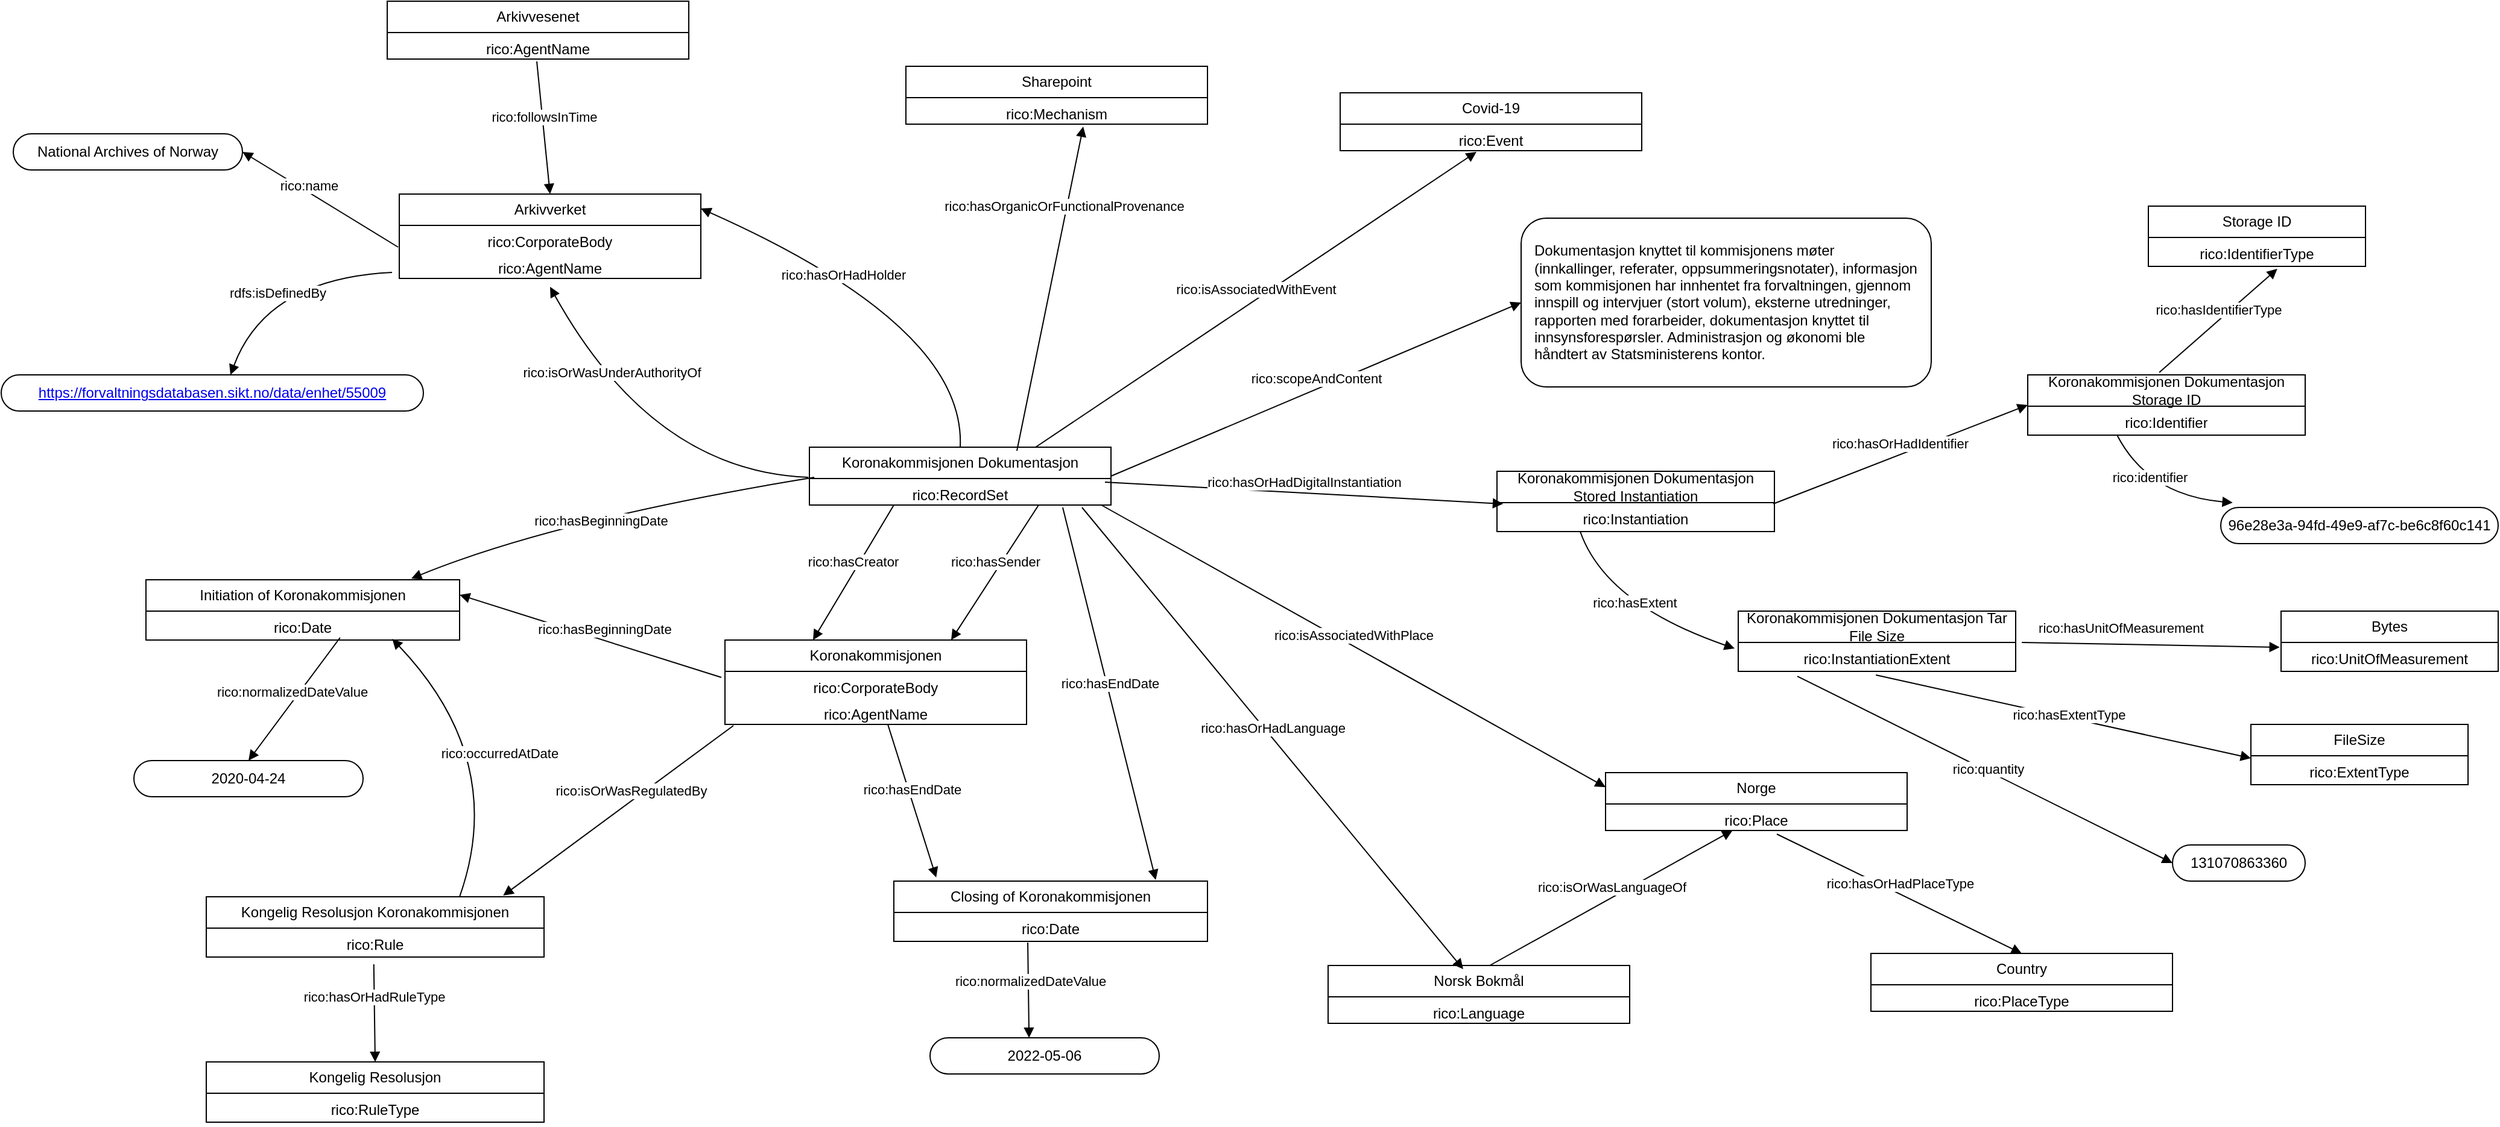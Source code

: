 <mxfile version="23.1.6" type="device">
  <diagram name="Page-1" id="1cF8q0306JEqwwJTlGwe">
    <mxGraphModel dx="1032" dy="1233" grid="1" gridSize="10" guides="1" tooltips="1" connect="1" arrows="1" fold="1" page="1" pageScale="1" pageWidth="2336" pageHeight="1654" math="0" shadow="0">
      <root>
        <mxCell id="0" />
        <mxCell id="1" parent="0" />
        <mxCell id="9tAbXV2A5IAdRQd2oj-A-11" value="Koronakommisjonen Dokumentasjon" style="swimlane;fontStyle=0;childLayout=stackLayout;horizontal=1;startSize=26;fillColor=none;horizontalStack=0;resizeParent=1;resizeParentMax=0;resizeLast=0;collapsible=1;marginBottom=0;whiteSpace=wrap;html=1;" parent="1" vertex="1">
          <mxGeometry x="803" y="640" width="250" height="48" as="geometry">
            <mxRectangle x="920" y="610" width="150" height="30" as="alternateBounds" />
          </mxGeometry>
        </mxCell>
        <mxCell id="9tAbXV2A5IAdRQd2oj-A-12" value="rico:RecordSet" style="text;strokeColor=none;fillColor=none;align=center;verticalAlign=top;spacingLeft=4;spacingRight=4;overflow=hidden;rotatable=0;points=[[0,0.5],[1,0.5]];portConstraint=eastwest;whiteSpace=wrap;html=1;" parent="9tAbXV2A5IAdRQd2oj-A-11" vertex="1">
          <mxGeometry y="26" width="250" height="22" as="geometry" />
        </mxCell>
        <mxCell id="czsqDPXMuQd4v_eErH3M-3" value="rico:hasCreator" style="html=1;verticalAlign=bottom;endArrow=block;curved=0;rounded=0;exitX=0.5;exitY=1.182;exitDx=0;exitDy=0;exitPerimeter=0;entryX=0.292;entryY=0;entryDx=0;entryDy=0;entryPerimeter=0;" parent="1" target="czsqDPXMuQd4v_eErH3M-8" edge="1">
          <mxGeometry x="0.0" width="80" relative="1" as="geometry">
            <mxPoint x="873" y="688.004" as="sourcePoint" />
            <mxPoint x="873" y="766" as="targetPoint" />
            <mxPoint as="offset" />
          </mxGeometry>
        </mxCell>
        <mxCell id="czsqDPXMuQd4v_eErH3M-8" value="Koronakommisjonen" style="swimlane;fontStyle=0;childLayout=stackLayout;horizontal=1;startSize=26;fillColor=none;horizontalStack=0;resizeParent=1;resizeParentMax=0;resizeLast=0;collapsible=1;marginBottom=0;whiteSpace=wrap;html=1;" parent="1" vertex="1">
          <mxGeometry x="733" y="800" width="250" height="70" as="geometry">
            <mxRectangle x="850" y="770" width="150" height="30" as="alternateBounds" />
          </mxGeometry>
        </mxCell>
        <mxCell id="czsqDPXMuQd4v_eErH3M-9" value="rico:CorporateBody" style="text;strokeColor=none;fillColor=none;align=center;verticalAlign=top;spacingLeft=4;spacingRight=4;overflow=hidden;rotatable=0;points=[[0,0.5],[1,0.5]];portConstraint=eastwest;whiteSpace=wrap;html=1;" parent="czsqDPXMuQd4v_eErH3M-8" vertex="1">
          <mxGeometry y="26" width="250" height="22" as="geometry" />
        </mxCell>
        <mxCell id="czsqDPXMuQd4v_eErH3M-10" value="rico:AgentName" style="text;strokeColor=none;fillColor=none;align=center;verticalAlign=top;spacingLeft=4;spacingRight=4;overflow=hidden;rotatable=0;points=[[0,0.5],[1,0.5]];portConstraint=eastwest;whiteSpace=wrap;html=1;" parent="czsqDPXMuQd4v_eErH3M-8" vertex="1">
          <mxGeometry y="48" width="250" height="22" as="geometry" />
        </mxCell>
        <mxCell id="czsqDPXMuQd4v_eErH3M-11" value="rico:hasSender" style="html=1;verticalAlign=bottom;endArrow=block;curved=0;rounded=0;exitX=0.5;exitY=1.182;exitDx=0;exitDy=0;exitPerimeter=0;entryX=0.75;entryY=0;entryDx=0;entryDy=0;" parent="1" target="czsqDPXMuQd4v_eErH3M-8" edge="1">
          <mxGeometry width="80" relative="1" as="geometry">
            <mxPoint x="993" y="688" as="sourcePoint" />
            <mxPoint x="993" y="766" as="targetPoint" />
          </mxGeometry>
        </mxCell>
        <mxCell id="czsqDPXMuQd4v_eErH3M-12" value="&lt;div style=&quot;text-align: left;&quot;&gt;&lt;font style=&quot;font-size: 12px;&quot;&gt;Dokumentasjon knyttet til kommisjonens møter (innkallinger, referater, oppsummeringsnotater), informasjon som kommisjonen har innhentet fra forvaltningen, gjennom innspill og intervjuer (stort volum), eksterne utredninger, rapporten med forarbeider, dokumentasjon knyttet til innsynsforespørsler. Administrasjon og økonomi ble håndtert av Statsministerens kontor.&lt;/font&gt;&lt;br&gt;&lt;/div&gt;" style="html=1;whiteSpace=wrap;perimeterSpacing=0;rounded=1;labelPadding=0;spacingLeft=10;spacingRight=10;" parent="1" vertex="1">
          <mxGeometry x="1393" y="450" width="340" height="140" as="geometry" />
        </mxCell>
        <mxCell id="czsqDPXMuQd4v_eErH3M-16" value="rico:scopeAndContent" style="html=1;verticalAlign=bottom;endArrow=block;curved=0;rounded=0;exitX=1;exitY=0.5;exitDx=0;exitDy=0;entryX=0;entryY=0.5;entryDx=0;entryDy=0;" parent="1" source="9tAbXV2A5IAdRQd2oj-A-11" target="czsqDPXMuQd4v_eErH3M-12" edge="1">
          <mxGeometry width="80" relative="1" as="geometry">
            <mxPoint x="1333" y="660" as="sourcePoint" />
            <mxPoint x="1393" y="644" as="targetPoint" />
          </mxGeometry>
        </mxCell>
        <mxCell id="czsqDPXMuQd4v_eErH3M-17" value="Covid-19" style="swimlane;fontStyle=0;childLayout=stackLayout;horizontal=1;startSize=26;fillColor=none;horizontalStack=0;resizeParent=1;resizeParentMax=0;resizeLast=0;collapsible=1;marginBottom=0;whiteSpace=wrap;html=1;" parent="1" vertex="1">
          <mxGeometry x="1243" y="346" width="250" height="48" as="geometry">
            <mxRectangle x="110" y="100" width="150" height="30" as="alternateBounds" />
          </mxGeometry>
        </mxCell>
        <mxCell id="czsqDPXMuQd4v_eErH3M-18" value="rico:Event" style="text;strokeColor=none;fillColor=none;align=center;verticalAlign=top;spacingLeft=4;spacingRight=4;overflow=hidden;rotatable=0;points=[[0,0.5],[1,0.5]];portConstraint=eastwest;whiteSpace=wrap;html=1;" parent="czsqDPXMuQd4v_eErH3M-17" vertex="1">
          <mxGeometry y="26" width="250" height="22" as="geometry" />
        </mxCell>
        <mxCell id="czsqDPXMuQd4v_eErH3M-19" value="rico:isAssociatedWithEvent" style="html=1;verticalAlign=bottom;endArrow=block;curved=0;rounded=0;exitX=0.75;exitY=0;exitDx=0;exitDy=0;entryX=0.452;entryY=1.045;entryDx=0;entryDy=0;entryPerimeter=0;" parent="1" source="9tAbXV2A5IAdRQd2oj-A-11" target="czsqDPXMuQd4v_eErH3M-18" edge="1">
          <mxGeometry x="0.001" width="80" relative="1" as="geometry">
            <mxPoint x="1243" y="550" as="sourcePoint" />
            <mxPoint x="1423" y="550" as="targetPoint" />
            <mxPoint as="offset" />
          </mxGeometry>
        </mxCell>
        <mxCell id="czsqDPXMuQd4v_eErH3M-20" value="Norge" style="swimlane;fontStyle=0;childLayout=stackLayout;horizontal=1;startSize=26;fillColor=none;horizontalStack=0;resizeParent=1;resizeParentMax=0;resizeLast=0;collapsible=1;marginBottom=0;whiteSpace=wrap;html=1;" parent="1" vertex="1">
          <mxGeometry x="1463" y="910" width="250" height="48" as="geometry">
            <mxRectangle x="780" y="452" width="150" height="30" as="alternateBounds" />
          </mxGeometry>
        </mxCell>
        <mxCell id="czsqDPXMuQd4v_eErH3M-21" value="rico:Place" style="text;strokeColor=none;fillColor=none;align=center;verticalAlign=top;spacingLeft=4;spacingRight=4;overflow=hidden;rotatable=0;points=[[0,0.5],[1,0.5]];portConstraint=eastwest;whiteSpace=wrap;html=1;" parent="czsqDPXMuQd4v_eErH3M-20" vertex="1">
          <mxGeometry y="26" width="250" height="22" as="geometry" />
        </mxCell>
        <mxCell id="czsqDPXMuQd4v_eErH3M-22" value="rico:isAssociatedWithPlace" style="html=1;verticalAlign=bottom;endArrow=block;curved=0;rounded=0;exitX=0.968;exitY=1;exitDx=0;exitDy=0;entryX=0;entryY=0.25;entryDx=0;entryDy=0;exitPerimeter=0;" parent="1" source="9tAbXV2A5IAdRQd2oj-A-12" target="czsqDPXMuQd4v_eErH3M-20" edge="1">
          <mxGeometry x="0.003" width="80" relative="1" as="geometry">
            <mxPoint x="1283" y="730" as="sourcePoint" />
            <mxPoint x="1458" y="609" as="targetPoint" />
            <mxPoint as="offset" />
          </mxGeometry>
        </mxCell>
        <mxCell id="czsqDPXMuQd4v_eErH3M-23" value="Norsk Bokmål" style="swimlane;fontStyle=0;childLayout=stackLayout;horizontal=1;startSize=26;fillColor=none;horizontalStack=0;resizeParent=1;resizeParentMax=0;resizeLast=0;collapsible=1;marginBottom=0;whiteSpace=wrap;html=1;" parent="1" vertex="1">
          <mxGeometry x="1233" y="1070" width="250" height="48" as="geometry">
            <mxRectangle x="1320" y="890" width="150" height="30" as="alternateBounds" />
          </mxGeometry>
        </mxCell>
        <mxCell id="czsqDPXMuQd4v_eErH3M-24" value="rico:Language" style="text;strokeColor=none;fillColor=none;align=center;verticalAlign=top;spacingLeft=4;spacingRight=4;overflow=hidden;rotatable=0;points=[[0,0.5],[1,0.5]];portConstraint=eastwest;whiteSpace=wrap;html=1;" parent="czsqDPXMuQd4v_eErH3M-23" vertex="1">
          <mxGeometry y="26" width="250" height="22" as="geometry" />
        </mxCell>
        <mxCell id="czsqDPXMuQd4v_eErH3M-25" value="rico:hasOrHadLanguage" style="html=1;verticalAlign=bottom;endArrow=block;curved=0;rounded=0;exitX=0.904;exitY=1.091;exitDx=0;exitDy=0;entryX=0.448;entryY=0.063;entryDx=0;entryDy=0;exitPerimeter=0;entryPerimeter=0;" parent="1" source="9tAbXV2A5IAdRQd2oj-A-12" target="czsqDPXMuQd4v_eErH3M-23" edge="1">
          <mxGeometry x="0.003" width="80" relative="1" as="geometry">
            <mxPoint x="1155" y="712" as="sourcePoint" />
            <mxPoint x="1433" y="776" as="targetPoint" />
            <mxPoint as="offset" />
          </mxGeometry>
        </mxCell>
        <mxCell id="czsqDPXMuQd4v_eErH3M-26" value="rico:isOrWasLanguageOf" style="html=1;verticalAlign=bottom;endArrow=block;curved=0;rounded=0;exitX=0.536;exitY=0;exitDx=0;exitDy=0;exitPerimeter=0;" parent="1" source="czsqDPXMuQd4v_eErH3M-23" target="czsqDPXMuQd4v_eErH3M-21" edge="1">
          <mxGeometry x="0.003" width="80" relative="1" as="geometry">
            <mxPoint x="1473" y="1030" as="sourcePoint" />
            <mxPoint x="1759" y="1263" as="targetPoint" />
            <mxPoint as="offset" />
          </mxGeometry>
        </mxCell>
        <mxCell id="czsqDPXMuQd4v_eErH3M-27" value="Country" style="swimlane;fontStyle=0;childLayout=stackLayout;horizontal=1;startSize=26;fillColor=none;horizontalStack=0;resizeParent=1;resizeParentMax=0;resizeLast=0;collapsible=1;marginBottom=0;whiteSpace=wrap;html=1;" parent="1" vertex="1">
          <mxGeometry x="1683" y="1060" width="250" height="48" as="geometry">
            <mxRectangle x="780" y="452" width="150" height="30" as="alternateBounds" />
          </mxGeometry>
        </mxCell>
        <mxCell id="czsqDPXMuQd4v_eErH3M-28" value="rico:PlaceType" style="text;strokeColor=none;fillColor=none;align=center;verticalAlign=top;spacingLeft=4;spacingRight=4;overflow=hidden;rotatable=0;points=[[0,0.5],[1,0.5]];portConstraint=eastwest;whiteSpace=wrap;html=1;" parent="czsqDPXMuQd4v_eErH3M-27" vertex="1">
          <mxGeometry y="26" width="250" height="22" as="geometry" />
        </mxCell>
        <mxCell id="czsqDPXMuQd4v_eErH3M-29" value="rico:hasOrHadPlaceType" style="html=1;verticalAlign=bottom;endArrow=block;curved=0;rounded=0;exitX=0.568;exitY=1.136;exitDx=0;exitDy=0;exitPerimeter=0;entryX=0.5;entryY=0;entryDx=0;entryDy=0;" parent="1" source="czsqDPXMuQd4v_eErH3M-21" target="czsqDPXMuQd4v_eErH3M-27" edge="1">
          <mxGeometry x="0.003" width="80" relative="1" as="geometry">
            <mxPoint x="1613" y="1032" as="sourcePoint" />
            <mxPoint x="1813" y="1020" as="targetPoint" />
            <mxPoint as="offset" />
          </mxGeometry>
        </mxCell>
        <mxCell id="czsqDPXMuQd4v_eErH3M-30" value="Arkivverket" style="swimlane;fontStyle=0;childLayout=stackLayout;horizontal=1;startSize=26;fillColor=none;horizontalStack=0;resizeParent=1;resizeParentMax=0;resizeLast=0;collapsible=1;marginBottom=0;whiteSpace=wrap;html=1;" parent="1" vertex="1">
          <mxGeometry x="463" y="430" width="250" height="70" as="geometry">
            <mxRectangle x="390" y="430" width="150" height="30" as="alternateBounds" />
          </mxGeometry>
        </mxCell>
        <mxCell id="czsqDPXMuQd4v_eErH3M-31" value="rico:CorporateBody" style="text;strokeColor=none;fillColor=none;align=center;verticalAlign=top;spacingLeft=4;spacingRight=4;overflow=hidden;rotatable=0;points=[[0,0.5],[1,0.5]];portConstraint=eastwest;whiteSpace=wrap;html=1;" parent="czsqDPXMuQd4v_eErH3M-30" vertex="1">
          <mxGeometry y="26" width="250" height="22" as="geometry" />
        </mxCell>
        <mxCell id="czsqDPXMuQd4v_eErH3M-32" value="rico:AgentName" style="text;strokeColor=none;fillColor=none;align=center;verticalAlign=top;spacingLeft=4;spacingRight=4;overflow=hidden;rotatable=0;points=[[0,0.5],[1,0.5]];portConstraint=eastwest;whiteSpace=wrap;html=1;" parent="czsqDPXMuQd4v_eErH3M-30" vertex="1">
          <mxGeometry y="48" width="250" height="22" as="geometry" />
        </mxCell>
        <mxCell id="czsqDPXMuQd4v_eErH3M-33" value="Arkivvesenet" style="swimlane;fontStyle=0;childLayout=stackLayout;horizontal=1;startSize=26;fillColor=none;horizontalStack=0;resizeParent=1;resizeParentMax=0;resizeLast=0;collapsible=1;marginBottom=0;whiteSpace=wrap;html=1;" parent="1" vertex="1">
          <mxGeometry x="453" y="270" width="250" height="48" as="geometry">
            <mxRectangle x="390" y="430" width="150" height="30" as="alternateBounds" />
          </mxGeometry>
        </mxCell>
        <mxCell id="czsqDPXMuQd4v_eErH3M-35" value="rico:AgentName" style="text;strokeColor=none;fillColor=none;align=center;verticalAlign=top;spacingLeft=4;spacingRight=4;overflow=hidden;rotatable=0;points=[[0,0.5],[1,0.5]];portConstraint=eastwest;whiteSpace=wrap;html=1;" parent="czsqDPXMuQd4v_eErH3M-33" vertex="1">
          <mxGeometry y="26" width="250" height="22" as="geometry" />
        </mxCell>
        <mxCell id="czsqDPXMuQd4v_eErH3M-36" value="rico:followsInTime" style="html=1;verticalAlign=bottom;endArrow=block;curved=0;rounded=0;exitX=0.496;exitY=1.091;exitDx=0;exitDy=0;exitPerimeter=0;entryX=0.5;entryY=0;entryDx=0;entryDy=0;" parent="1" source="czsqDPXMuQd4v_eErH3M-35" target="czsqDPXMuQd4v_eErH3M-30" edge="1">
          <mxGeometry width="80" relative="1" as="geometry">
            <mxPoint x="673" y="420" as="sourcePoint" />
            <mxPoint x="647" y="490" as="targetPoint" />
            <mxPoint as="offset" />
          </mxGeometry>
        </mxCell>
        <mxCell id="czsqDPXMuQd4v_eErH3M-37" value="rico:hasOrHadHolder" style="html=1;verticalAlign=bottom;endArrow=block;curved=1;rounded=0;entryX=1;entryY=0.171;entryDx=0;entryDy=0;entryPerimeter=0;exitX=0.5;exitY=0;exitDx=0;exitDy=0;" parent="1" source="9tAbXV2A5IAdRQd2oj-A-11" target="czsqDPXMuQd4v_eErH3M-30" edge="1">
          <mxGeometry x="0.213" y="10" width="80" relative="1" as="geometry">
            <mxPoint x="913" y="630" as="sourcePoint" />
            <mxPoint x="854" y="720" as="targetPoint" />
            <Array as="points">
              <mxPoint x="933" y="540" />
            </Array>
            <mxPoint as="offset" />
          </mxGeometry>
        </mxCell>
        <mxCell id="czsqDPXMuQd4v_eErH3M-38" value="rico:isOrWasUnderAuthorityOf" style="html=1;verticalAlign=bottom;endArrow=block;curved=1;rounded=0;exitX=-0.004;exitY=-0.045;exitDx=0;exitDy=0;exitPerimeter=0;entryX=0.5;entryY=1.318;entryDx=0;entryDy=0;entryPerimeter=0;" parent="1" source="9tAbXV2A5IAdRQd2oj-A-12" target="czsqDPXMuQd4v_eErH3M-32" edge="1">
          <mxGeometry x="0.374" y="-6" width="80" relative="1" as="geometry">
            <mxPoint x="738" y="708" as="sourcePoint" />
            <mxPoint x="583" y="580" as="targetPoint" />
            <Array as="points">
              <mxPoint x="673" y="660" />
            </Array>
            <mxPoint as="offset" />
          </mxGeometry>
        </mxCell>
        <mxCell id="czsqDPXMuQd4v_eErH3M-39" value="&lt;div style=&quot;text-align: left;&quot;&gt;National Archives of Norway&lt;/div&gt;" style="html=1;whiteSpace=wrap;perimeterSpacing=0;rounded=1;labelPadding=0;spacingLeft=0;arcSize=50;" parent="1" vertex="1">
          <mxGeometry x="143" y="380" width="190" height="30" as="geometry" />
        </mxCell>
        <mxCell id="czsqDPXMuQd4v_eErH3M-40" value="rico:name" style="html=1;verticalAlign=bottom;endArrow=block;curved=0;rounded=0;exitX=-0.004;exitY=-0.182;exitDx=0;exitDy=0;exitPerimeter=0;entryX=1;entryY=0.5;entryDx=0;entryDy=0;" parent="1" source="czsqDPXMuQd4v_eErH3M-32" target="czsqDPXMuQd4v_eErH3M-39" edge="1">
          <mxGeometry x="0.119" y="4" width="80" relative="1" as="geometry">
            <mxPoint x="443" y="530" as="sourcePoint" />
            <mxPoint x="444" y="660" as="targetPoint" />
            <mxPoint y="-1" as="offset" />
          </mxGeometry>
        </mxCell>
        <mxCell id="czsqDPXMuQd4v_eErH3M-41" value="&lt;div style=&quot;text-align: left;&quot;&gt;&lt;a href=&quot;https://forvaltningsdatabasen.sikt.no/data/enhet/55009&quot;&gt;https://forvaltningsdatabasen.sikt.no/data/enhet/55009&lt;/a&gt;&lt;br&gt;&lt;/div&gt;" style="html=1;whiteSpace=wrap;perimeterSpacing=0;rounded=1;labelPadding=0;spacingLeft=0;arcSize=50;" parent="1" vertex="1">
          <mxGeometry x="133" y="580" width="350" height="30" as="geometry" />
        </mxCell>
        <mxCell id="czsqDPXMuQd4v_eErH3M-42" value="rdfs:isDefinedBy" style="html=1;verticalAlign=bottom;endArrow=block;curved=1;rounded=0;exitX=-0.024;exitY=0.773;exitDx=0;exitDy=0;exitPerimeter=0;entryX=0.543;entryY=0;entryDx=0;entryDy=0;entryPerimeter=0;" parent="1" source="czsqDPXMuQd4v_eErH3M-32" target="czsqDPXMuQd4v_eErH3M-41" edge="1">
          <mxGeometry x="0.014" y="21" width="80" relative="1" as="geometry">
            <mxPoint x="473" y="600" as="sourcePoint" />
            <mxPoint x="344" y="601" as="targetPoint" />
            <Array as="points">
              <mxPoint x="353" y="500" />
            </Array>
            <mxPoint as="offset" />
          </mxGeometry>
        </mxCell>
        <mxCell id="czsqDPXMuQd4v_eErH3M-43" value="Initiation of Koronakommisjonen" style="swimlane;fontStyle=0;childLayout=stackLayout;horizontal=1;startSize=26;fillColor=none;horizontalStack=0;resizeParent=1;resizeParentMax=0;resizeLast=0;collapsible=1;marginBottom=0;whiteSpace=wrap;html=1;" parent="1" vertex="1">
          <mxGeometry x="253" y="750" width="260" height="50" as="geometry">
            <mxRectangle x="390" y="430" width="150" height="30" as="alternateBounds" />
          </mxGeometry>
        </mxCell>
        <mxCell id="czsqDPXMuQd4v_eErH3M-44" value="rico:Date" style="text;strokeColor=none;fillColor=none;align=center;verticalAlign=top;spacingLeft=4;spacingRight=4;overflow=hidden;rotatable=0;points=[[0,0.5],[1,0.5]];portConstraint=eastwest;whiteSpace=wrap;html=1;" parent="czsqDPXMuQd4v_eErH3M-43" vertex="1">
          <mxGeometry y="26" width="260" height="24" as="geometry" />
        </mxCell>
        <mxCell id="czsqDPXMuQd4v_eErH3M-45" value="rico:hasBeginningDate" style="html=1;verticalAlign=bottom;endArrow=block;curved=0;rounded=0;entryX=1;entryY=0.25;entryDx=0;entryDy=0;exitX=-0.012;exitY=0.227;exitDx=0;exitDy=0;exitPerimeter=0;" parent="1" source="czsqDPXMuQd4v_eErH3M-9" target="czsqDPXMuQd4v_eErH3M-43" edge="1">
          <mxGeometry x="-0.105" width="80" relative="1" as="geometry">
            <mxPoint x="803" y="810" as="sourcePoint" />
            <mxPoint x="673" y="840" as="targetPoint" />
            <mxPoint as="offset" />
          </mxGeometry>
        </mxCell>
        <mxCell id="czsqDPXMuQd4v_eErH3M-47" value="rico:hasBeginningDate" style="html=1;verticalAlign=bottom;endArrow=block;curved=1;rounded=0;entryX=0.846;entryY=-0.02;entryDx=0;entryDy=0;exitX=0.016;exitY=-0.045;exitDx=0;exitDy=0;exitPerimeter=0;entryPerimeter=0;" parent="1" source="9tAbXV2A5IAdRQd2oj-A-12" target="czsqDPXMuQd4v_eErH3M-43" edge="1">
          <mxGeometry x="0.051" y="16" width="80" relative="1" as="geometry">
            <mxPoint x="603" y="710" as="sourcePoint" />
            <mxPoint x="416" y="678" as="targetPoint" />
            <Array as="points">
              <mxPoint x="593" y="700" />
            </Array>
            <mxPoint as="offset" />
          </mxGeometry>
        </mxCell>
        <mxCell id="czsqDPXMuQd4v_eErH3M-48" value="Closing of Koronakommisjonen" style="swimlane;fontStyle=0;childLayout=stackLayout;horizontal=1;startSize=26;fillColor=none;horizontalStack=0;resizeParent=1;resizeParentMax=0;resizeLast=0;collapsible=1;marginBottom=0;whiteSpace=wrap;html=1;" parent="1" vertex="1">
          <mxGeometry x="873" y="1000" width="260" height="50" as="geometry">
            <mxRectangle x="990" y="970" width="150" height="30" as="alternateBounds" />
          </mxGeometry>
        </mxCell>
        <mxCell id="czsqDPXMuQd4v_eErH3M-49" value="rico:Date" style="text;strokeColor=none;fillColor=none;align=center;verticalAlign=top;spacingLeft=4;spacingRight=4;overflow=hidden;rotatable=0;points=[[0,0.5],[1,0.5]];portConstraint=eastwest;whiteSpace=wrap;html=1;" parent="czsqDPXMuQd4v_eErH3M-48" vertex="1">
          <mxGeometry y="26" width="260" height="24" as="geometry" />
        </mxCell>
        <mxCell id="czsqDPXMuQd4v_eErH3M-50" value="rico:hasEndDate" style="html=1;verticalAlign=bottom;endArrow=block;curved=0;rounded=0;exitX=0.84;exitY=1.091;exitDx=0;exitDy=0;exitPerimeter=0;entryX=0.835;entryY=-0.02;entryDx=0;entryDy=0;entryPerimeter=0;" parent="1" source="9tAbXV2A5IAdRQd2oj-A-12" target="czsqDPXMuQd4v_eErH3M-48" edge="1">
          <mxGeometry x="0.002" width="80" relative="1" as="geometry">
            <mxPoint x="1033" y="800" as="sourcePoint" />
            <mxPoint x="1033" y="960" as="targetPoint" />
            <mxPoint as="offset" />
          </mxGeometry>
        </mxCell>
        <mxCell id="czsqDPXMuQd4v_eErH3M-51" value="rico:hasEndDate" style="html=1;verticalAlign=bottom;endArrow=block;curved=0;rounded=0;exitX=0.54;exitY=1;exitDx=0;exitDy=0;exitPerimeter=0;entryX=0.135;entryY=-0.06;entryDx=0;entryDy=0;entryPerimeter=0;" parent="1" source="czsqDPXMuQd4v_eErH3M-10" target="czsqDPXMuQd4v_eErH3M-48" edge="1">
          <mxGeometry x="0.002" width="80" relative="1" as="geometry">
            <mxPoint x="893" y="900" as="sourcePoint" />
            <mxPoint x="970" y="1177" as="targetPoint" />
            <mxPoint as="offset" />
          </mxGeometry>
        </mxCell>
        <mxCell id="czsqDPXMuQd4v_eErH3M-52" value="&lt;div style=&quot;text-align: left;&quot;&gt;2020-04-24&lt;/div&gt;" style="html=1;whiteSpace=wrap;perimeterSpacing=0;rounded=1;labelPadding=0;spacingLeft=0;arcSize=50;" parent="1" vertex="1">
          <mxGeometry x="243" y="900" width="190" height="30" as="geometry" />
        </mxCell>
        <mxCell id="czsqDPXMuQd4v_eErH3M-53" value="rico:normalizedDateValue" style="html=1;verticalAlign=bottom;endArrow=block;curved=0;rounded=0;entryX=0.5;entryY=0;entryDx=0;entryDy=0;exitX=0.619;exitY=0.917;exitDx=0;exitDy=0;exitPerimeter=0;" parent="1" source="czsqDPXMuQd4v_eErH3M-44" target="czsqDPXMuQd4v_eErH3M-52" edge="1">
          <mxGeometry x="0.057" width="80" relative="1" as="geometry">
            <mxPoint x="383" y="830" as="sourcePoint" />
            <mxPoint x="236" y="828" as="targetPoint" />
            <mxPoint as="offset" />
          </mxGeometry>
        </mxCell>
        <mxCell id="czsqDPXMuQd4v_eErH3M-55" value="&lt;div style=&quot;text-align: left;&quot;&gt;2022-05-06&lt;/div&gt;" style="html=1;whiteSpace=wrap;perimeterSpacing=0;rounded=1;labelPadding=0;spacingLeft=0;arcSize=50;" parent="1" vertex="1">
          <mxGeometry x="903" y="1130" width="190" height="30" as="geometry" />
        </mxCell>
        <mxCell id="czsqDPXMuQd4v_eErH3M-56" value="rico:normalizedDateValue" style="html=1;verticalAlign=bottom;endArrow=block;curved=0;rounded=0;entryX=0.432;entryY=0;entryDx=0;entryDy=0;exitX=0.427;exitY=1.042;exitDx=0;exitDy=0;exitPerimeter=0;entryPerimeter=0;" parent="1" source="czsqDPXMuQd4v_eErH3M-49" target="czsqDPXMuQd4v_eErH3M-55" edge="1">
          <mxGeometry x="0.07" y="1" width="80" relative="1" as="geometry">
            <mxPoint x="983" y="1090" as="sourcePoint" />
            <mxPoint x="887" y="1194" as="targetPoint" />
            <mxPoint y="-1" as="offset" />
          </mxGeometry>
        </mxCell>
        <mxCell id="3fLlHfyGAeuBOlRW-uyx-2" value="Sharepoint" style="swimlane;fontStyle=0;childLayout=stackLayout;horizontal=1;startSize=26;fillColor=none;horizontalStack=0;resizeParent=1;resizeParentMax=0;resizeLast=0;collapsible=1;marginBottom=0;whiteSpace=wrap;html=1;" parent="1" vertex="1">
          <mxGeometry x="883" y="324" width="250" height="48" as="geometry">
            <mxRectangle x="110" y="100" width="150" height="30" as="alternateBounds" />
          </mxGeometry>
        </mxCell>
        <mxCell id="3fLlHfyGAeuBOlRW-uyx-3" value="rico:Mechanism" style="text;strokeColor=none;fillColor=none;align=center;verticalAlign=top;spacingLeft=4;spacingRight=4;overflow=hidden;rotatable=0;points=[[0,0.5],[1,0.5]];portConstraint=eastwest;whiteSpace=wrap;html=1;" parent="3fLlHfyGAeuBOlRW-uyx-2" vertex="1">
          <mxGeometry y="26" width="250" height="22" as="geometry" />
        </mxCell>
        <mxCell id="3fLlHfyGAeuBOlRW-uyx-4" value="rico:hasOrganicOrFunctionalProvenance" style="html=1;verticalAlign=bottom;endArrow=block;curved=0;rounded=0;exitX=0.688;exitY=0.063;exitDx=0;exitDy=0;exitPerimeter=0;entryX=0.588;entryY=1.091;entryDx=0;entryDy=0;entryPerimeter=0;" parent="1" source="9tAbXV2A5IAdRQd2oj-A-11" target="3fLlHfyGAeuBOlRW-uyx-3" edge="1">
          <mxGeometry x="0.437" y="1" width="80" relative="1" as="geometry">
            <mxPoint x="993" y="550" as="sourcePoint" />
            <mxPoint x="983" y="470" as="targetPoint" />
            <mxPoint as="offset" />
          </mxGeometry>
        </mxCell>
        <mxCell id="3fLlHfyGAeuBOlRW-uyx-6" value="Kongelig Resolusjon Koronakommisjonen" style="swimlane;fontStyle=0;childLayout=stackLayout;horizontal=1;startSize=26;fillColor=none;horizontalStack=0;resizeParent=1;resizeParentMax=0;resizeLast=0;collapsible=1;marginBottom=0;whiteSpace=wrap;html=1;" parent="1" vertex="1">
          <mxGeometry x="303" y="1013" width="280" height="50" as="geometry">
            <mxRectangle x="390" y="430" width="150" height="30" as="alternateBounds" />
          </mxGeometry>
        </mxCell>
        <mxCell id="3fLlHfyGAeuBOlRW-uyx-7" value="rico:Rule" style="text;strokeColor=none;fillColor=none;align=center;verticalAlign=top;spacingLeft=4;spacingRight=4;overflow=hidden;rotatable=0;points=[[0,0.5],[1,0.5]];portConstraint=eastwest;whiteSpace=wrap;html=1;" parent="3fLlHfyGAeuBOlRW-uyx-6" vertex="1">
          <mxGeometry y="26" width="280" height="24" as="geometry" />
        </mxCell>
        <mxCell id="3fLlHfyGAeuBOlRW-uyx-8" value="rico:occurredAtDate" style="html=1;verticalAlign=bottom;endArrow=block;curved=1;rounded=0;entryX=0.785;entryY=0.958;entryDx=0;entryDy=0;exitX=0.75;exitY=0;exitDx=0;exitDy=0;entryPerimeter=0;" parent="1" source="3fLlHfyGAeuBOlRW-uyx-6" target="czsqDPXMuQd4v_eErH3M-44" edge="1">
          <mxGeometry x="-0.06" y="7" width="80" relative="1" as="geometry">
            <mxPoint x="523" y="950" as="sourcePoint" />
            <mxPoint x="447" y="1052" as="targetPoint" />
            <mxPoint as="offset" />
            <Array as="points">
              <mxPoint x="553" y="900" />
            </Array>
          </mxGeometry>
        </mxCell>
        <mxCell id="3fLlHfyGAeuBOlRW-uyx-9" value="rico:isOrWasRegulatedBy" style="html=1;verticalAlign=bottom;endArrow=block;curved=0;rounded=0;entryX=0.879;entryY=-0.02;entryDx=0;entryDy=0;exitX=0.028;exitY=1.045;exitDx=0;exitDy=0;exitPerimeter=0;entryPerimeter=0;" parent="1" source="czsqDPXMuQd4v_eErH3M-10" target="3fLlHfyGAeuBOlRW-uyx-6" edge="1">
          <mxGeometry x="-0.107" width="80" relative="1" as="geometry">
            <mxPoint x="723" y="970" as="sourcePoint" />
            <mxPoint x="506" y="902" as="targetPoint" />
            <mxPoint as="offset" />
          </mxGeometry>
        </mxCell>
        <mxCell id="3fLlHfyGAeuBOlRW-uyx-11" value="Kongelig Resolusjon" style="swimlane;fontStyle=0;childLayout=stackLayout;horizontal=1;startSize=26;fillColor=none;horizontalStack=0;resizeParent=1;resizeParentMax=0;resizeLast=0;collapsible=1;marginBottom=0;whiteSpace=wrap;html=1;" parent="1" vertex="1">
          <mxGeometry x="303" y="1150" width="280" height="50" as="geometry">
            <mxRectangle x="390" y="430" width="150" height="30" as="alternateBounds" />
          </mxGeometry>
        </mxCell>
        <mxCell id="3fLlHfyGAeuBOlRW-uyx-12" value="rico:RuleType" style="text;strokeColor=none;fillColor=none;align=center;verticalAlign=top;spacingLeft=4;spacingRight=4;overflow=hidden;rotatable=0;points=[[0,0.5],[1,0.5]];portConstraint=eastwest;whiteSpace=wrap;html=1;" parent="3fLlHfyGAeuBOlRW-uyx-11" vertex="1">
          <mxGeometry y="26" width="280" height="24" as="geometry" />
        </mxCell>
        <mxCell id="3fLlHfyGAeuBOlRW-uyx-13" value="rico:hasOrHadRuleType" style="html=1;verticalAlign=bottom;endArrow=block;curved=0;rounded=0;entryX=0.5;entryY=0;entryDx=0;entryDy=0;exitX=0.496;exitY=1.25;exitDx=0;exitDy=0;exitPerimeter=0;" parent="1" source="3fLlHfyGAeuBOlRW-uyx-7" target="3fLlHfyGAeuBOlRW-uyx-11" edge="1">
          <mxGeometry x="-0.111" width="80" relative="1" as="geometry">
            <mxPoint x="443" y="1100" as="sourcePoint" />
            <mxPoint x="252" y="1241" as="targetPoint" />
            <mxPoint as="offset" />
          </mxGeometry>
        </mxCell>
        <mxCell id="3fLlHfyGAeuBOlRW-uyx-14" value="Koronakommisjonen Dokumentasjon Stored Instantiation" style="swimlane;fontStyle=0;childLayout=stackLayout;horizontal=1;startSize=26;fillColor=none;horizontalStack=0;resizeParent=1;resizeParentMax=0;resizeLast=0;collapsible=1;marginBottom=0;whiteSpace=wrap;html=1;spacingTop=3;spacingBottom=3;spacing=1;" parent="1" vertex="1">
          <mxGeometry x="1373" y="660" width="230" height="50" as="geometry">
            <mxRectangle x="390" y="430" width="150" height="30" as="alternateBounds" />
          </mxGeometry>
        </mxCell>
        <mxCell id="3fLlHfyGAeuBOlRW-uyx-15" value="rico:Instantiation" style="text;strokeColor=none;fillColor=none;align=center;verticalAlign=top;spacingLeft=4;spacingRight=4;overflow=hidden;rotatable=0;points=[[0,0.5],[1,0.5]];portConstraint=eastwest;whiteSpace=wrap;html=1;" parent="3fLlHfyGAeuBOlRW-uyx-14" vertex="1">
          <mxGeometry y="26" width="230" height="24" as="geometry" />
        </mxCell>
        <mxCell id="3fLlHfyGAeuBOlRW-uyx-16" value="rico:hasOrHadDigitalInstantiation" style="html=1;verticalAlign=bottom;endArrow=block;curved=0;rounded=0;exitX=0.98;exitY=0.136;exitDx=0;exitDy=0;entryX=0.022;entryY=0.042;entryDx=0;entryDy=0;entryPerimeter=0;exitPerimeter=0;" parent="1" source="9tAbXV2A5IAdRQd2oj-A-12" target="3fLlHfyGAeuBOlRW-uyx-15" edge="1">
          <mxGeometry x="-0.001" width="80" relative="1" as="geometry">
            <mxPoint x="1093" y="667" as="sourcePoint" />
            <mxPoint x="1433" y="523" as="targetPoint" />
            <mxPoint as="offset" />
          </mxGeometry>
        </mxCell>
        <mxCell id="3fLlHfyGAeuBOlRW-uyx-17" value="Koronakommisjonen Dokumentasjon Storage ID" style="swimlane;fontStyle=0;childLayout=stackLayout;horizontal=1;startSize=26;fillColor=none;horizontalStack=0;resizeParent=1;resizeParentMax=0;resizeLast=0;collapsible=1;marginBottom=0;whiteSpace=wrap;html=1;spacingTop=3;spacingBottom=3;spacing=1;" parent="1" vertex="1">
          <mxGeometry x="1813" y="580" width="230" height="50" as="geometry">
            <mxRectangle x="390" y="430" width="150" height="30" as="alternateBounds" />
          </mxGeometry>
        </mxCell>
        <mxCell id="3fLlHfyGAeuBOlRW-uyx-18" value="rico:Identifier" style="text;strokeColor=none;fillColor=none;align=center;verticalAlign=top;spacingLeft=4;spacingRight=4;overflow=hidden;rotatable=0;points=[[0,0.5],[1,0.5]];portConstraint=eastwest;whiteSpace=wrap;html=1;" parent="3fLlHfyGAeuBOlRW-uyx-17" vertex="1">
          <mxGeometry y="26" width="230" height="24" as="geometry" />
        </mxCell>
        <mxCell id="3fLlHfyGAeuBOlRW-uyx-19" value="rico:hasOrHadIdentifier" style="html=1;verticalAlign=bottom;endArrow=block;curved=0;rounded=0;exitX=0.996;exitY=0.042;exitDx=0;exitDy=0;entryX=0;entryY=0.5;entryDx=0;entryDy=0;exitPerimeter=0;" parent="1" source="3fLlHfyGAeuBOlRW-uyx-15" target="3fLlHfyGAeuBOlRW-uyx-17" edge="1">
          <mxGeometry x="-0.001" width="80" relative="1" as="geometry">
            <mxPoint x="1663" y="690" as="sourcePoint" />
            <mxPoint x="1993" y="708" as="targetPoint" />
            <mxPoint as="offset" />
          </mxGeometry>
        </mxCell>
        <mxCell id="3fLlHfyGAeuBOlRW-uyx-20" value="Koronakommisjonen Dokumentasjon Tar File Size" style="swimlane;fontStyle=0;childLayout=stackLayout;horizontal=1;startSize=26;fillColor=none;horizontalStack=0;resizeParent=1;resizeParentMax=0;resizeLast=0;collapsible=1;marginBottom=0;whiteSpace=wrap;html=1;spacingTop=3;spacingBottom=3;spacing=1;" parent="1" vertex="1">
          <mxGeometry x="1573" y="776" width="230" height="50" as="geometry">
            <mxRectangle x="390" y="430" width="150" height="30" as="alternateBounds" />
          </mxGeometry>
        </mxCell>
        <mxCell id="3fLlHfyGAeuBOlRW-uyx-21" value="rico:InstantiationExtent" style="text;strokeColor=none;fillColor=none;align=center;verticalAlign=top;spacingLeft=4;spacingRight=4;overflow=hidden;rotatable=0;points=[[0,0.5],[1,0.5]];portConstraint=eastwest;whiteSpace=wrap;html=1;" parent="3fLlHfyGAeuBOlRW-uyx-20" vertex="1">
          <mxGeometry y="26" width="230" height="24" as="geometry" />
        </mxCell>
        <mxCell id="3fLlHfyGAeuBOlRW-uyx-22" value="rico:hasExtent" style="html=1;verticalAlign=bottom;endArrow=block;curved=1;rounded=0;exitX=0.3;exitY=1;exitDx=0;exitDy=0;exitPerimeter=0;entryX=-0.013;entryY=0.208;entryDx=0;entryDy=0;entryPerimeter=0;" parent="1" source="3fLlHfyGAeuBOlRW-uyx-15" target="3fLlHfyGAeuBOlRW-uyx-21" edge="1">
          <mxGeometry x="0.003" width="80" relative="1" as="geometry">
            <mxPoint x="1483" y="750" as="sourcePoint" />
            <mxPoint x="1573" y="800" as="targetPoint" />
            <Array as="points">
              <mxPoint x="1463" y="770" />
            </Array>
            <mxPoint as="offset" />
          </mxGeometry>
        </mxCell>
        <mxCell id="3fLlHfyGAeuBOlRW-uyx-23" value="Storage ID" style="swimlane;fontStyle=0;childLayout=stackLayout;horizontal=1;startSize=26;fillColor=none;horizontalStack=0;resizeParent=1;resizeParentMax=0;resizeLast=0;collapsible=1;marginBottom=0;whiteSpace=wrap;html=1;spacingTop=3;spacingBottom=3;spacing=1;" parent="1" vertex="1">
          <mxGeometry x="1913" y="440" width="180" height="50" as="geometry">
            <mxRectangle x="390" y="430" width="150" height="30" as="alternateBounds" />
          </mxGeometry>
        </mxCell>
        <mxCell id="3fLlHfyGAeuBOlRW-uyx-24" value="rico:IdentifierType" style="text;strokeColor=none;fillColor=none;align=center;verticalAlign=top;spacingLeft=4;spacingRight=4;overflow=hidden;rotatable=0;points=[[0,0.5],[1,0.5]];portConstraint=eastwest;whiteSpace=wrap;html=1;" parent="3fLlHfyGAeuBOlRW-uyx-23" vertex="1">
          <mxGeometry y="26" width="180" height="24" as="geometry" />
        </mxCell>
        <mxCell id="3fLlHfyGAeuBOlRW-uyx-25" value="rico:hasIdentifierType" style="html=1;verticalAlign=bottom;endArrow=block;curved=0;rounded=0;exitX=0.474;exitY=-0.04;exitDx=0;exitDy=0;entryX=0.594;entryY=1.083;entryDx=0;entryDy=0;exitPerimeter=0;entryPerimeter=0;" parent="1" source="3fLlHfyGAeuBOlRW-uyx-17" target="3fLlHfyGAeuBOlRW-uyx-24" edge="1">
          <mxGeometry x="-0.001" width="80" relative="1" as="geometry">
            <mxPoint x="1993" y="550" as="sourcePoint" />
            <mxPoint x="2194" y="518" as="targetPoint" />
            <mxPoint as="offset" />
          </mxGeometry>
        </mxCell>
        <mxCell id="3fLlHfyGAeuBOlRW-uyx-26" value="&lt;div style=&quot;text-align: left;&quot;&gt;96e28e3a-94fd-49e9-af7c-be6c8f60c141&lt;br&gt;&lt;/div&gt;" style="html=1;whiteSpace=wrap;perimeterSpacing=0;rounded=1;labelPadding=0;spacingLeft=0;arcSize=50;" parent="1" vertex="1">
          <mxGeometry x="1973" y="690" width="230" height="30" as="geometry" />
        </mxCell>
        <mxCell id="3fLlHfyGAeuBOlRW-uyx-27" value="rico:identifier" style="html=1;verticalAlign=bottom;endArrow=block;curved=1;rounded=0;exitX=0.322;exitY=1;exitDx=0;exitDy=0;entryX=0.043;entryY=-0.133;entryDx=0;entryDy=0;exitPerimeter=0;entryPerimeter=0;" parent="1" source="3fLlHfyGAeuBOlRW-uyx-18" target="3fLlHfyGAeuBOlRW-uyx-26" edge="1">
          <mxGeometry x="-0.103" y="6" width="80" relative="1" as="geometry">
            <mxPoint x="1923" y="660" as="sourcePoint" />
            <mxPoint x="2021" y="574" as="targetPoint" />
            <Array as="points">
              <mxPoint x="1913" y="680" />
            </Array>
            <mxPoint as="offset" />
          </mxGeometry>
        </mxCell>
        <mxCell id="3fLlHfyGAeuBOlRW-uyx-28" value="Bytes" style="swimlane;fontStyle=0;childLayout=stackLayout;horizontal=1;startSize=26;fillColor=none;horizontalStack=0;resizeParent=1;resizeParentMax=0;resizeLast=0;collapsible=1;marginBottom=0;whiteSpace=wrap;html=1;spacingTop=3;spacingBottom=3;spacing=1;" parent="1" vertex="1">
          <mxGeometry x="2023" y="776" width="180" height="50" as="geometry">
            <mxRectangle x="390" y="430" width="150" height="30" as="alternateBounds" />
          </mxGeometry>
        </mxCell>
        <mxCell id="3fLlHfyGAeuBOlRW-uyx-29" value="rico:UnitOfMeasurement" style="text;strokeColor=none;fillColor=none;align=center;verticalAlign=top;spacingLeft=4;spacingRight=4;overflow=hidden;rotatable=0;points=[[0,0.5],[1,0.5]];portConstraint=eastwest;whiteSpace=wrap;html=1;" parent="3fLlHfyGAeuBOlRW-uyx-28" vertex="1">
          <mxGeometry y="26" width="180" height="24" as="geometry" />
        </mxCell>
        <mxCell id="3fLlHfyGAeuBOlRW-uyx-30" value="rico:hasUnitOfMeasurement" style="html=1;verticalAlign=bottom;endArrow=block;curved=0;rounded=0;exitX=1.022;exitY=0;exitDx=0;exitDy=0;entryX=-0.006;entryY=0.167;entryDx=0;entryDy=0;exitPerimeter=0;entryPerimeter=0;" parent="1" source="3fLlHfyGAeuBOlRW-uyx-21" target="3fLlHfyGAeuBOlRW-uyx-29" edge="1">
          <mxGeometry x="-0.231" y="5" width="80" relative="1" as="geometry">
            <mxPoint x="1843" y="800" as="sourcePoint" />
            <mxPoint x="2054" y="718" as="targetPoint" />
            <mxPoint as="offset" />
          </mxGeometry>
        </mxCell>
        <mxCell id="3fLlHfyGAeuBOlRW-uyx-31" value="FileSize" style="swimlane;fontStyle=0;childLayout=stackLayout;horizontal=1;startSize=26;fillColor=none;horizontalStack=0;resizeParent=1;resizeParentMax=0;resizeLast=0;collapsible=1;marginBottom=0;whiteSpace=wrap;html=1;spacingTop=3;spacingBottom=3;spacing=1;" parent="1" vertex="1">
          <mxGeometry x="1998" y="870" width="180" height="50" as="geometry">
            <mxRectangle x="390" y="430" width="150" height="30" as="alternateBounds" />
          </mxGeometry>
        </mxCell>
        <mxCell id="3fLlHfyGAeuBOlRW-uyx-32" value="rico:ExtentType" style="text;strokeColor=none;fillColor=none;align=center;verticalAlign=top;spacingLeft=4;spacingRight=4;overflow=hidden;rotatable=0;points=[[0,0.5],[1,0.5]];portConstraint=eastwest;whiteSpace=wrap;html=1;" parent="3fLlHfyGAeuBOlRW-uyx-31" vertex="1">
          <mxGeometry y="26" width="180" height="24" as="geometry" />
        </mxCell>
        <mxCell id="3fLlHfyGAeuBOlRW-uyx-33" value="rico:hasExtentType" style="html=1;verticalAlign=bottom;endArrow=block;curved=0;rounded=0;exitX=0.496;exitY=1.125;exitDx=0;exitDy=0;entryX=0;entryY=0.083;entryDx=0;entryDy=0;exitPerimeter=0;entryPerimeter=0;" parent="1" source="3fLlHfyGAeuBOlRW-uyx-21" target="3fLlHfyGAeuBOlRW-uyx-32" edge="1">
          <mxGeometry x="0.037" y="-6" width="80" relative="1" as="geometry">
            <mxPoint x="1683" y="866" as="sourcePoint" />
            <mxPoint x="1897" y="870" as="targetPoint" />
            <mxPoint as="offset" />
          </mxGeometry>
        </mxCell>
        <mxCell id="3fLlHfyGAeuBOlRW-uyx-36" value="131070863360" style="html=1;whiteSpace=wrap;perimeterSpacing=0;rounded=1;labelPadding=0;spacingLeft=0;arcSize=50;" parent="1" vertex="1">
          <mxGeometry x="1933" y="970" width="110" height="30" as="geometry" />
        </mxCell>
        <mxCell id="3fLlHfyGAeuBOlRW-uyx-37" value="rico:quantity" style="html=1;verticalAlign=bottom;endArrow=block;curved=0;rounded=0;exitX=0.213;exitY=1.167;exitDx=0;exitDy=0;entryX=0;entryY=0.5;entryDx=0;entryDy=0;exitPerimeter=0;" parent="1" source="3fLlHfyGAeuBOlRW-uyx-21" target="3fLlHfyGAeuBOlRW-uyx-36" edge="1">
          <mxGeometry x="0.037" y="-6" width="80" relative="1" as="geometry">
            <mxPoint x="1602" y="851" as="sourcePoint" />
            <mxPoint x="1913" y="920" as="targetPoint" />
            <mxPoint as="offset" />
          </mxGeometry>
        </mxCell>
      </root>
    </mxGraphModel>
  </diagram>
</mxfile>
